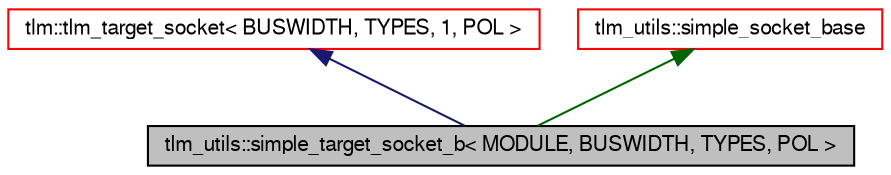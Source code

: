 digraph G
{
  edge [fontname="FreeSans",fontsize="10",labelfontname="FreeSans",labelfontsize="10"];
  node [fontname="FreeSans",fontsize="10",shape=record];
  Node1 [label="tlm_utils::simple_target_socket_b\< MODULE, BUSWIDTH, TYPES, POL \>",height=0.2,width=0.4,color="black", fillcolor="grey75", style="filled" fontcolor="black"];
  Node2 -> Node1 [dir=back,color="midnightblue",fontsize="10",style="solid",fontname="FreeSans"];
  Node2 [label="tlm::tlm_target_socket\< BUSWIDTH, TYPES, 1, POL \>",height=0.2,width=0.4,color="red", fillcolor="white", style="filled",URL="$a00116.html"];
  Node3 -> Node1 [dir=back,color="darkgreen",fontsize="10",style="solid",fontname="FreeSans"];
  Node3 [label="tlm_utils::simple_socket_base",height=0.2,width=0.4,color="red", fillcolor="white", style="filled",URL="$a00043.html"];
}
